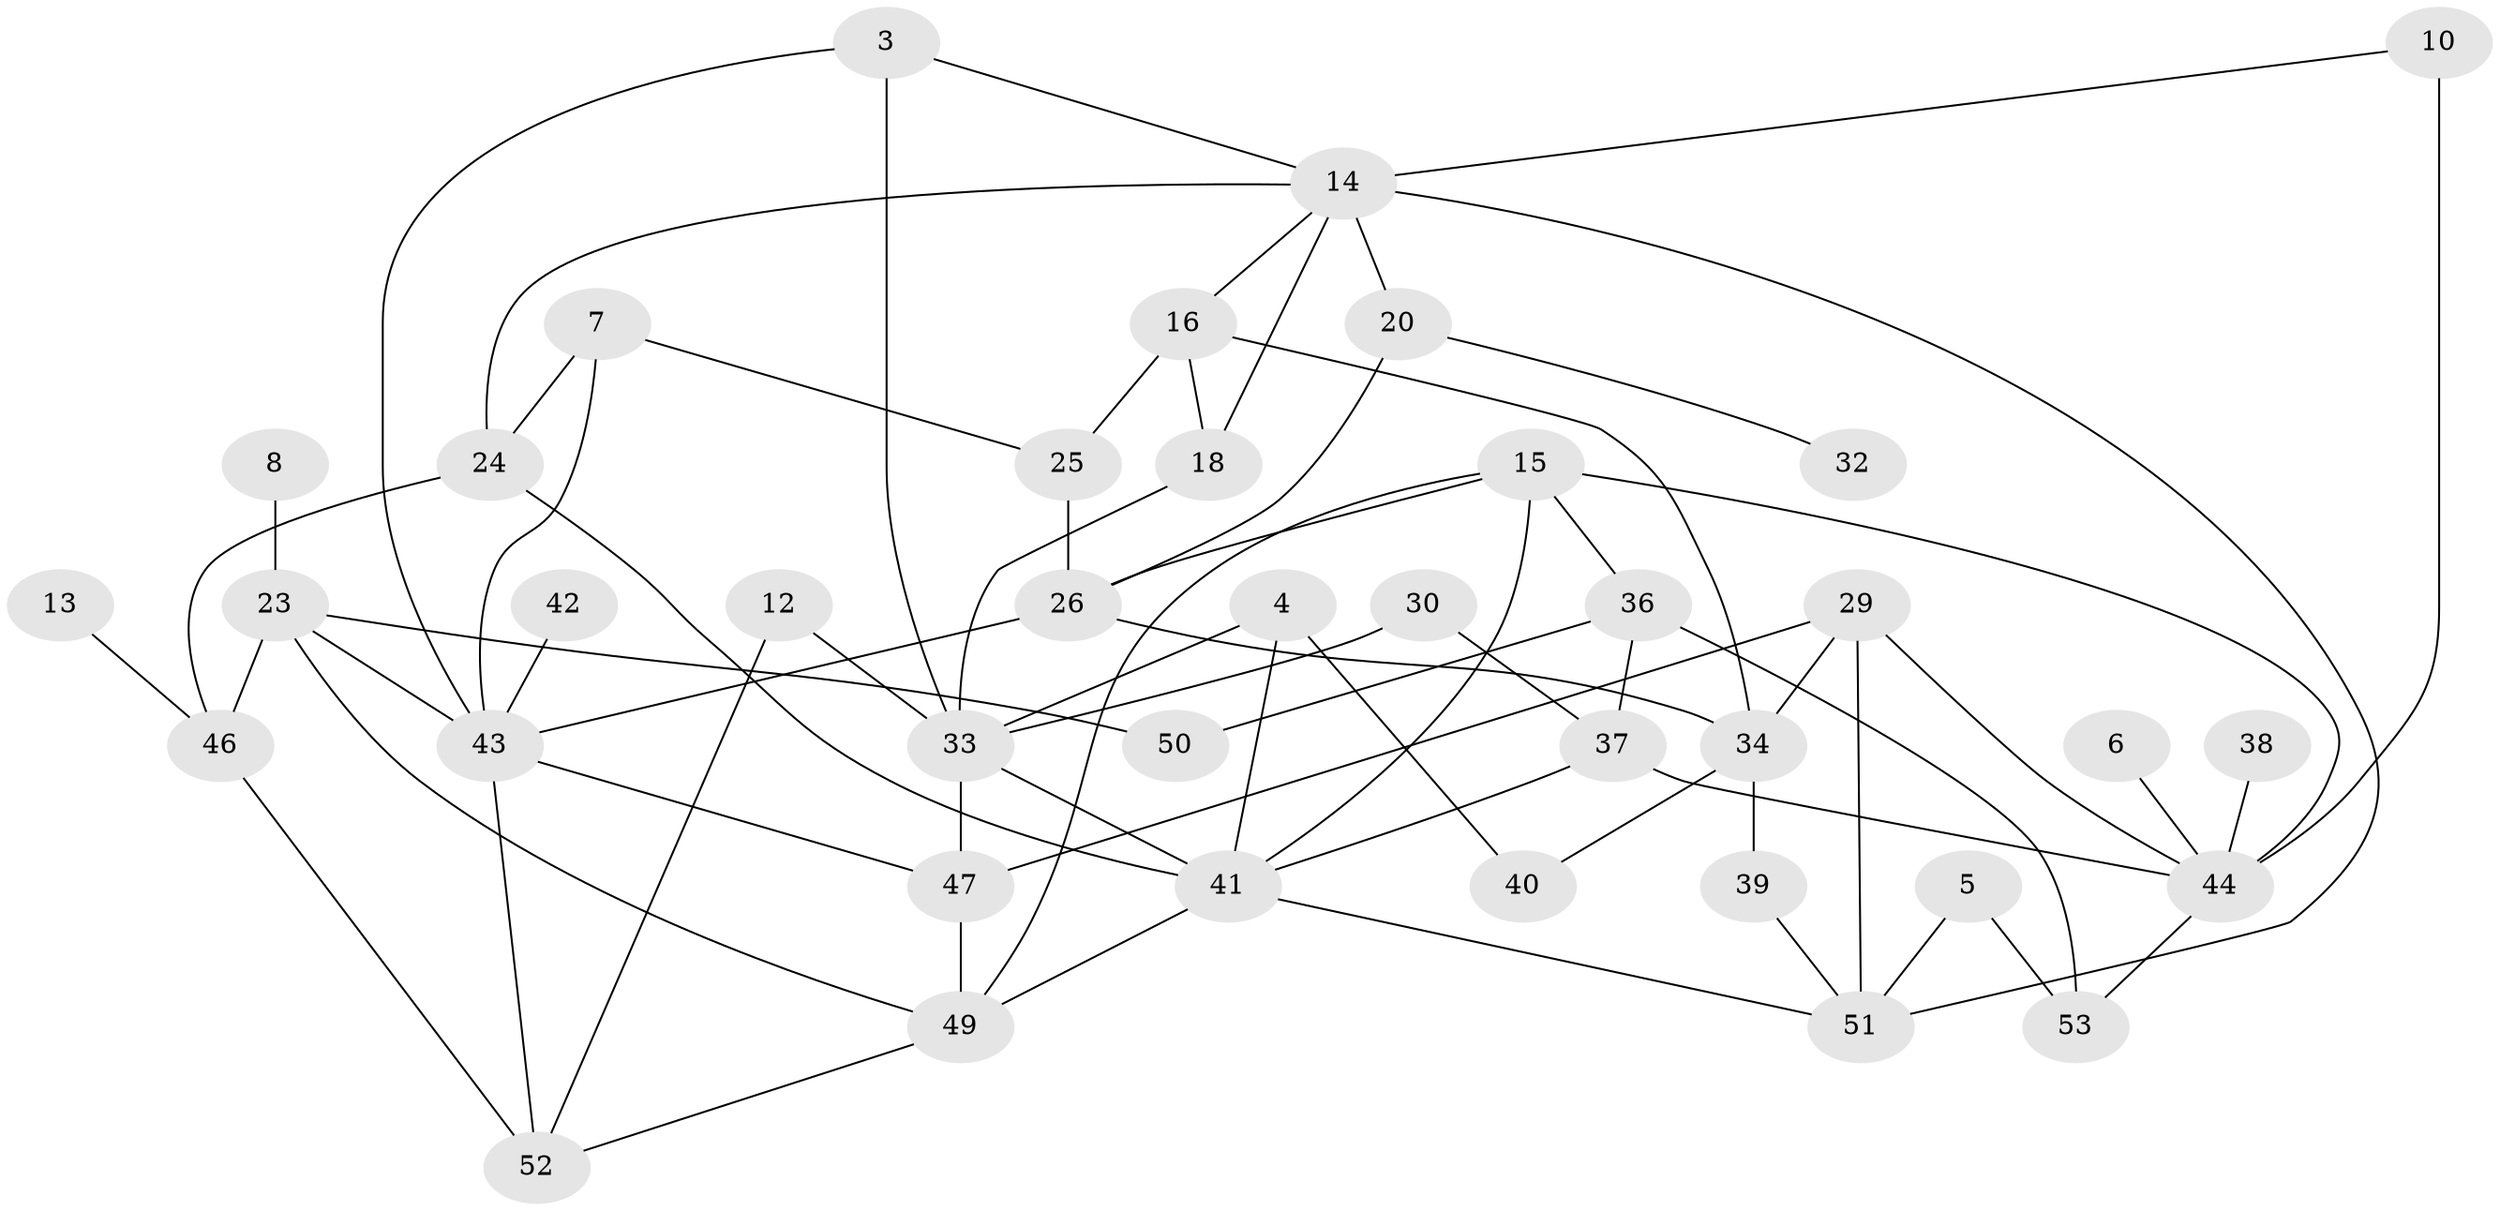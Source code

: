 // original degree distribution, {0: 0.09090909090909091, 3: 0.18181818181818182, 5: 0.06818181818181818, 2: 0.24242424242424243, 4: 0.14393939393939395, 1: 0.24242424242424243, 7: 0.007575757575757576, 6: 0.022727272727272728}
// Generated by graph-tools (version 1.1) at 2025/35/03/04/25 23:35:48]
// undirected, 39 vertices, 69 edges
graph export_dot {
  node [color=gray90,style=filled];
  3;
  4;
  5;
  6;
  7;
  8;
  10;
  12;
  13;
  14;
  15;
  16;
  18;
  20;
  23;
  24;
  25;
  26;
  29;
  30;
  32;
  33;
  34;
  36;
  37;
  38;
  39;
  40;
  41;
  42;
  43;
  44;
  46;
  47;
  49;
  50;
  51;
  52;
  53;
  3 -- 14 [weight=1.0];
  3 -- 33 [weight=1.0];
  3 -- 43 [weight=1.0];
  4 -- 33 [weight=2.0];
  4 -- 40 [weight=1.0];
  4 -- 41 [weight=1.0];
  5 -- 51 [weight=1.0];
  5 -- 53 [weight=1.0];
  6 -- 44 [weight=1.0];
  7 -- 24 [weight=1.0];
  7 -- 25 [weight=1.0];
  7 -- 43 [weight=1.0];
  8 -- 23 [weight=1.0];
  10 -- 14 [weight=1.0];
  10 -- 44 [weight=2.0];
  12 -- 33 [weight=1.0];
  12 -- 52 [weight=1.0];
  13 -- 46 [weight=1.0];
  14 -- 16 [weight=1.0];
  14 -- 18 [weight=1.0];
  14 -- 20 [weight=2.0];
  14 -- 24 [weight=1.0];
  14 -- 51 [weight=1.0];
  15 -- 26 [weight=1.0];
  15 -- 36 [weight=1.0];
  15 -- 41 [weight=1.0];
  15 -- 44 [weight=1.0];
  15 -- 49 [weight=1.0];
  16 -- 18 [weight=1.0];
  16 -- 25 [weight=1.0];
  16 -- 34 [weight=1.0];
  18 -- 33 [weight=1.0];
  20 -- 26 [weight=1.0];
  20 -- 32 [weight=1.0];
  23 -- 43 [weight=1.0];
  23 -- 46 [weight=1.0];
  23 -- 49 [weight=1.0];
  23 -- 50 [weight=1.0];
  24 -- 41 [weight=1.0];
  24 -- 46 [weight=1.0];
  25 -- 26 [weight=1.0];
  26 -- 34 [weight=1.0];
  26 -- 43 [weight=1.0];
  29 -- 34 [weight=1.0];
  29 -- 44 [weight=1.0];
  29 -- 47 [weight=1.0];
  29 -- 51 [weight=1.0];
  30 -- 33 [weight=1.0];
  30 -- 37 [weight=1.0];
  33 -- 41 [weight=3.0];
  33 -- 47 [weight=2.0];
  34 -- 39 [weight=1.0];
  34 -- 40 [weight=1.0];
  36 -- 37 [weight=1.0];
  36 -- 50 [weight=2.0];
  36 -- 53 [weight=1.0];
  37 -- 41 [weight=2.0];
  37 -- 44 [weight=1.0];
  38 -- 44 [weight=1.0];
  39 -- 51 [weight=1.0];
  41 -- 49 [weight=1.0];
  41 -- 51 [weight=1.0];
  42 -- 43 [weight=1.0];
  43 -- 47 [weight=1.0];
  43 -- 52 [weight=1.0];
  44 -- 53 [weight=1.0];
  46 -- 52 [weight=1.0];
  47 -- 49 [weight=1.0];
  49 -- 52 [weight=1.0];
}
